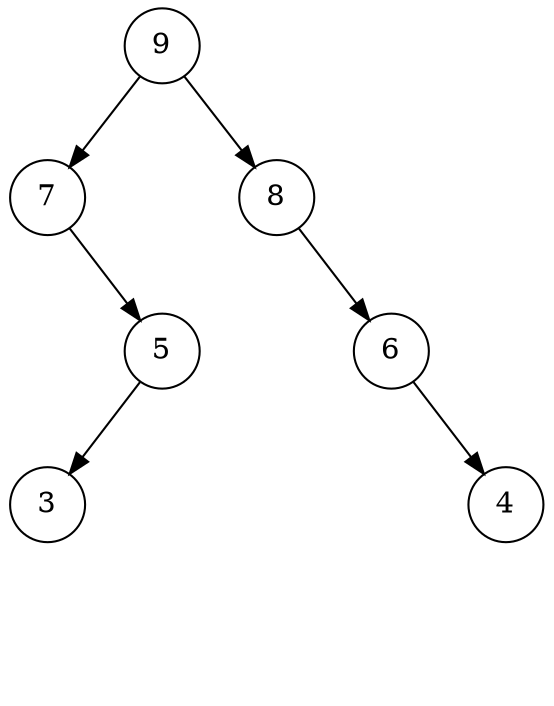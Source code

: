 digraph G {
3 [shape=circle, label="9"];
3->5;
_n2 [shape=circle, label="#", style=invis];
3->_n2 [style=invis, weight=10];
3->4;
5 [shape=circle, label="7"];
_n4 [shape=circle, label="#", style=invis];
5->_n4 [style=invis, weight=10];
5->8;
4 [shape=circle, label="8"];
_n6 [shape=circle, label="#", style=invis];
4->_n6 [style=invis, weight=10];
4->6;
8 [shape=circle, label="5"];
8->15;
_n8 [shape=circle, label="#", style=invis];
8->_n8 [style=invis, weight=10];
6 [shape=circle, label="6"];
_n10 [shape=circle, label="#", style=invis];
6->_n10 [style=invis, weight=10];
6->10;
15 [shape=circle, label="3"];
_n12 [shape=circle, label="#", style=invis];
15->_n12 [style=invis, weight=10];
10 [shape=circle, label="4"];
_n14 [shape=circle, label="#", style=invis];
10->_n14 [style=invis, weight=10];
}
